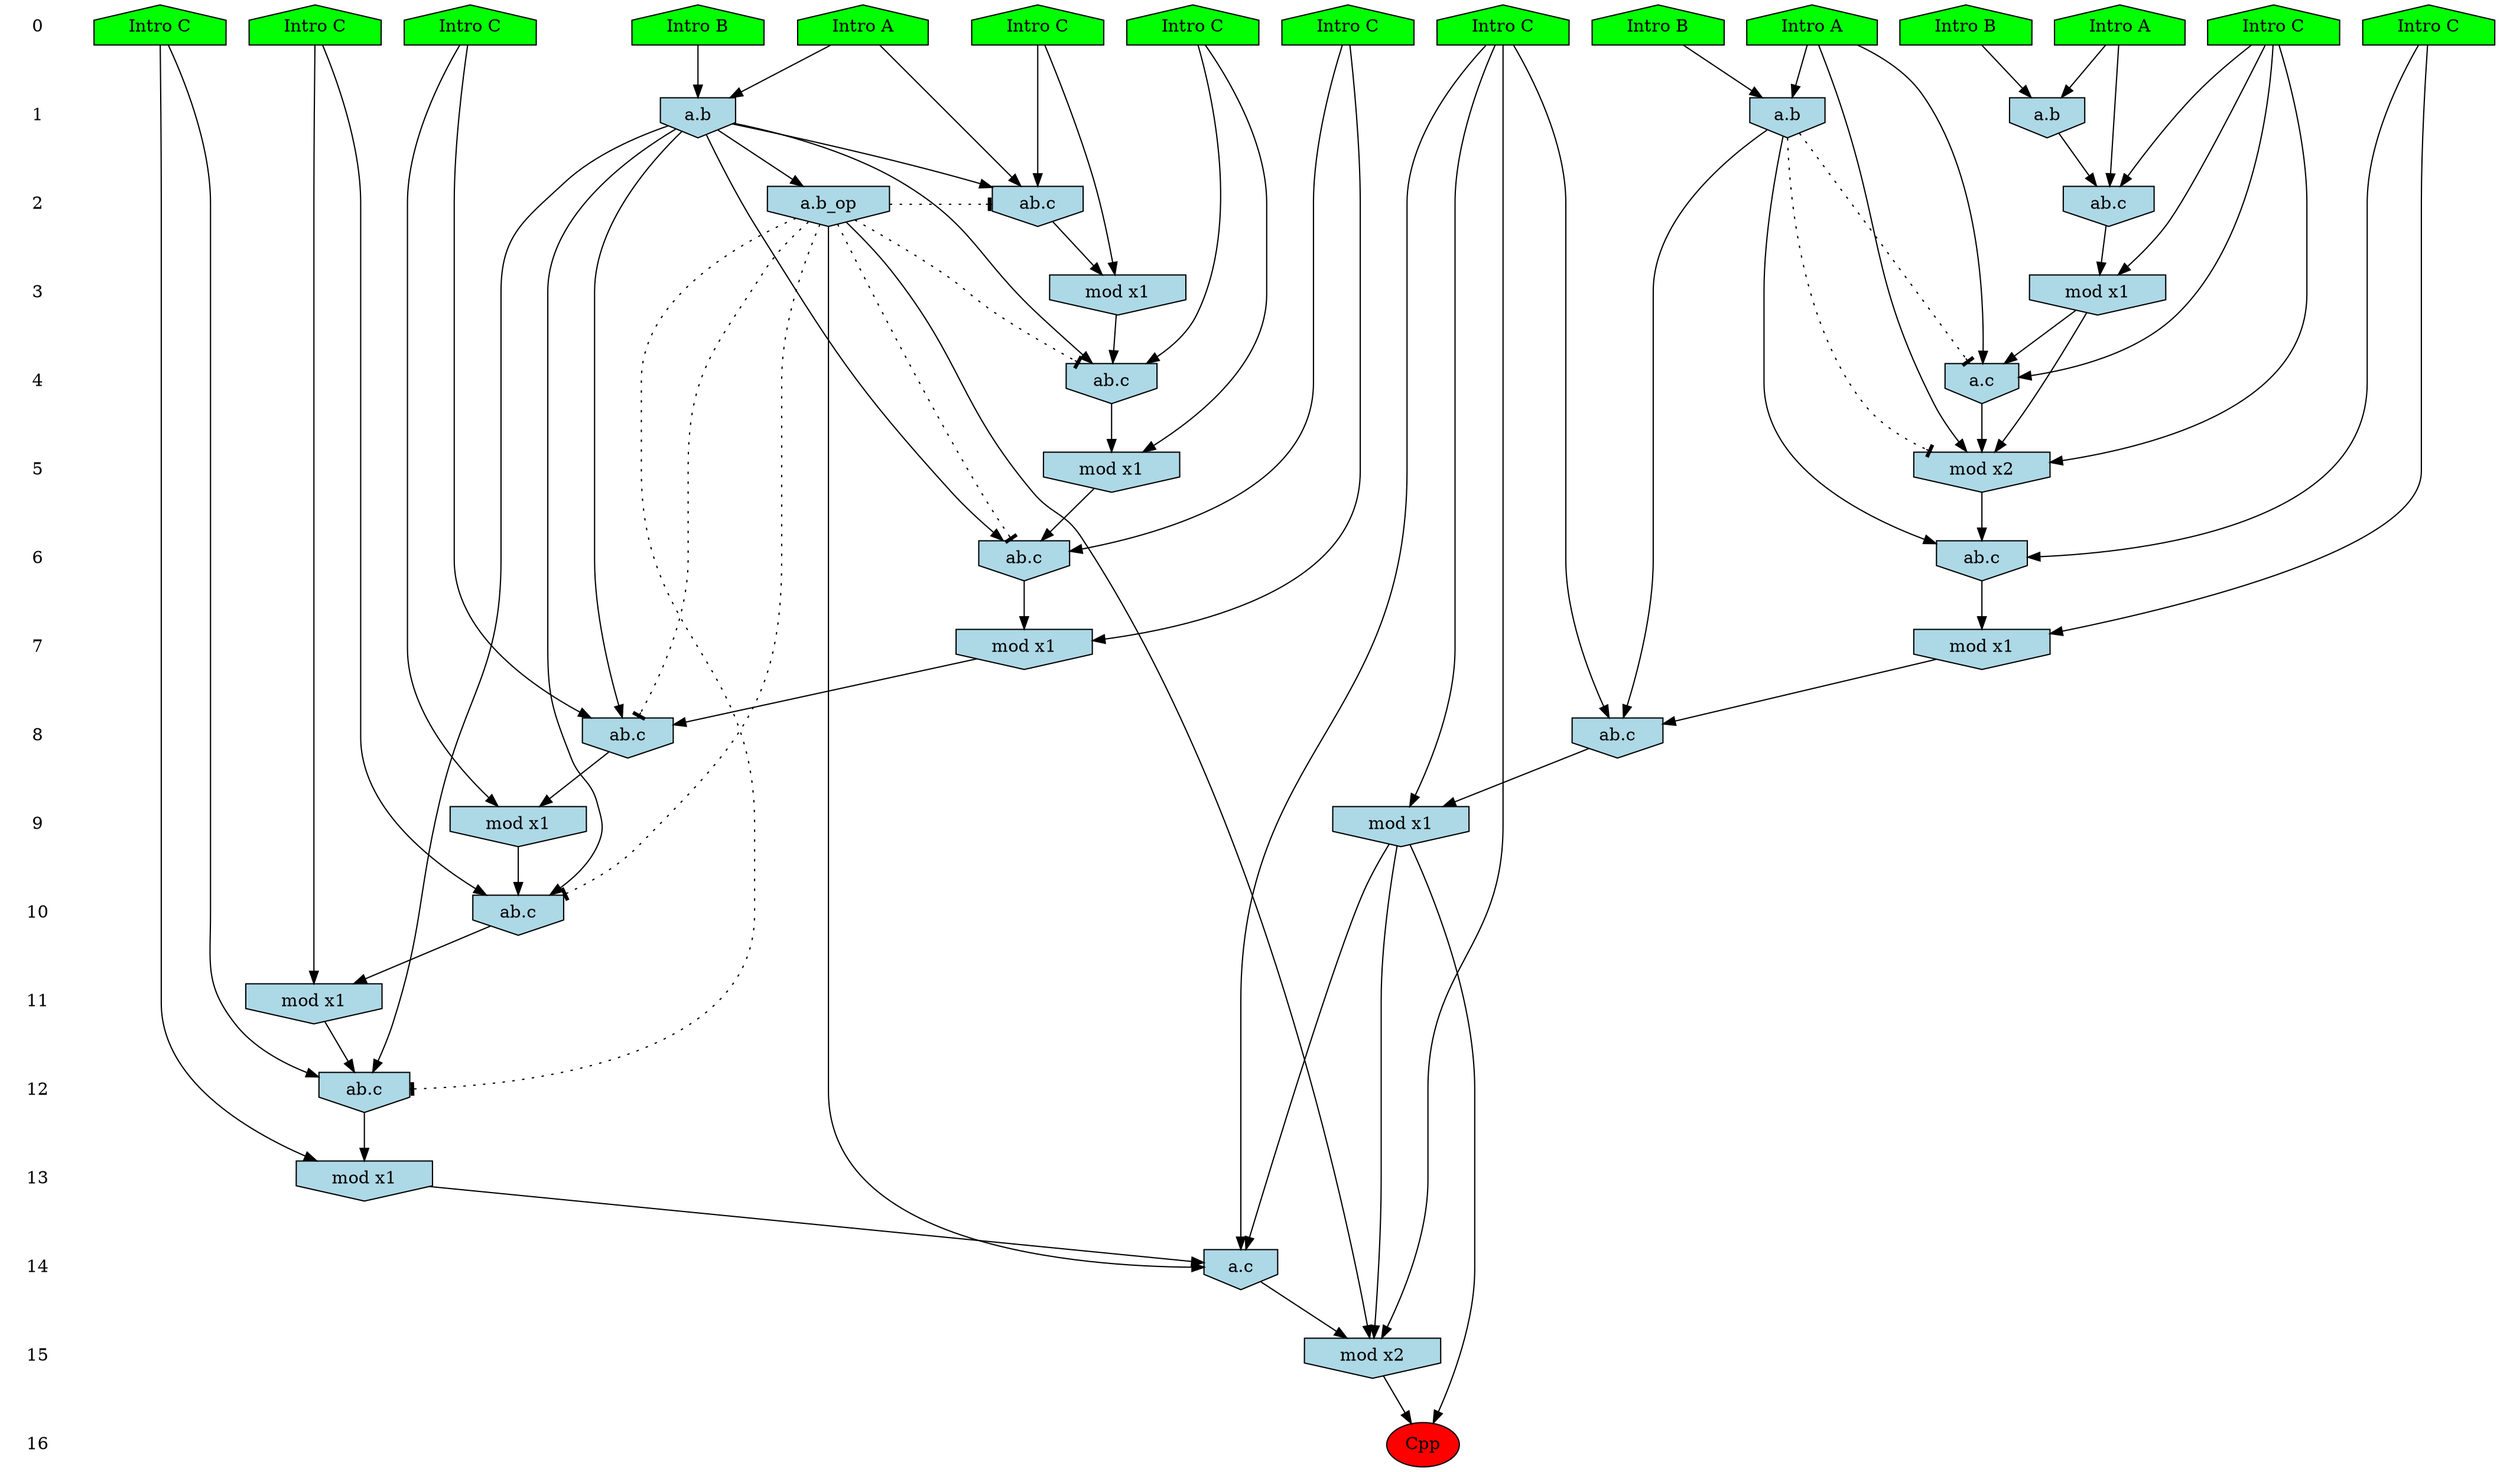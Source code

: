 /* Compression of 1 causal flows obtained in average at 1.622404E+01 t.u */
/* Compressed causal flows were: [2761] */
digraph G{
 ranksep=.5 ; 
{ rank = same ; "0" [shape=plaintext] ; node_1 [label ="Intro B", shape=house, style=filled, fillcolor=green] ;
node_2 [label ="Intro B", shape=house, style=filled, fillcolor=green] ;
node_3 [label ="Intro A", shape=house, style=filled, fillcolor=green] ;
node_4 [label ="Intro B", shape=house, style=filled, fillcolor=green] ;
node_5 [label ="Intro A", shape=house, style=filled, fillcolor=green] ;
node_6 [label ="Intro A", shape=house, style=filled, fillcolor=green] ;
node_7 [label ="Intro C", shape=house, style=filled, fillcolor=green] ;
node_8 [label ="Intro C", shape=house, style=filled, fillcolor=green] ;
node_9 [label ="Intro C", shape=house, style=filled, fillcolor=green] ;
node_10 [label ="Intro C", shape=house, style=filled, fillcolor=green] ;
node_11 [label ="Intro C", shape=house, style=filled, fillcolor=green] ;
node_12 [label ="Intro C", shape=house, style=filled, fillcolor=green] ;
node_13 [label ="Intro C", shape=house, style=filled, fillcolor=green] ;
node_14 [label ="Intro C", shape=house, style=filled, fillcolor=green] ;
node_15 [label ="Intro C", shape=house, style=filled, fillcolor=green] ;
}
{ rank = same ; "1" [shape=plaintext] ; node_16 [label="a.b", shape=invhouse, style=filled, fillcolor = lightblue] ;
node_17 [label="a.b", shape=invhouse, style=filled, fillcolor = lightblue] ;
node_25 [label="a.b", shape=invhouse, style=filled, fillcolor = lightblue] ;
}
{ rank = same ; "2" [shape=plaintext] ; node_18 [label="ab.c", shape=invhouse, style=filled, fillcolor = lightblue] ;
node_19 [label="ab.c", shape=invhouse, style=filled, fillcolor = lightblue] ;
node_38 [label="a.b_op", shape=invhouse, style=filled, fillcolor = lightblue] ;
}
{ rank = same ; "3" [shape=plaintext] ; node_20 [label="mod x1", shape=invhouse, style=filled, fillcolor = lightblue] ;
node_21 [label="mod x1", shape=invhouse, style=filled, fillcolor = lightblue] ;
}
{ rank = same ; "4" [shape=plaintext] ; node_22 [label="ab.c", shape=invhouse, style=filled, fillcolor = lightblue] ;
node_23 [label="a.c", shape=invhouse, style=filled, fillcolor = lightblue] ;
}
{ rank = same ; "5" [shape=plaintext] ; node_24 [label="mod x2", shape=invhouse, style=filled, fillcolor = lightblue] ;
node_26 [label="mod x1", shape=invhouse, style=filled, fillcolor = lightblue] ;
}
{ rank = same ; "6" [shape=plaintext] ; node_27 [label="ab.c", shape=invhouse, style=filled, fillcolor = lightblue] ;
node_28 [label="ab.c", shape=invhouse, style=filled, fillcolor = lightblue] ;
}
{ rank = same ; "7" [shape=plaintext] ; node_29 [label="mod x1", shape=invhouse, style=filled, fillcolor = lightblue] ;
node_32 [label="mod x1", shape=invhouse, style=filled, fillcolor = lightblue] ;
}
{ rank = same ; "8" [shape=plaintext] ; node_30 [label="ab.c", shape=invhouse, style=filled, fillcolor = lightblue] ;
node_33 [label="ab.c", shape=invhouse, style=filled, fillcolor = lightblue] ;
}
{ rank = same ; "9" [shape=plaintext] ; node_31 [label="mod x1", shape=invhouse, style=filled, fillcolor = lightblue] ;
node_34 [label="mod x1", shape=invhouse, style=filled, fillcolor = lightblue] ;
}
{ rank = same ; "10" [shape=plaintext] ; node_35 [label="ab.c", shape=invhouse, style=filled, fillcolor = lightblue] ;
}
{ rank = same ; "11" [shape=plaintext] ; node_36 [label="mod x1", shape=invhouse, style=filled, fillcolor = lightblue] ;
}
{ rank = same ; "12" [shape=plaintext] ; node_37 [label="ab.c", shape=invhouse, style=filled, fillcolor = lightblue] ;
}
{ rank = same ; "13" [shape=plaintext] ; node_39 [label="mod x1", shape=invhouse, style=filled, fillcolor = lightblue] ;
}
{ rank = same ; "14" [shape=plaintext] ; node_40 [label="a.c", shape=invhouse, style=filled, fillcolor = lightblue] ;
}
{ rank = same ; "15" [shape=plaintext] ; node_41 [label="mod x2", shape=invhouse, style=filled, fillcolor = lightblue] ;
}
{ rank = same ; "16" [shape=plaintext] ; node_42 [label ="Cpp", style=filled, fillcolor=red] ;
}
"0" -> "1" [style="invis"]; 
"1" -> "2" [style="invis"]; 
"2" -> "3" [style="invis"]; 
"3" -> "4" [style="invis"]; 
"4" -> "5" [style="invis"]; 
"5" -> "6" [style="invis"]; 
"6" -> "7" [style="invis"]; 
"7" -> "8" [style="invis"]; 
"8" -> "9" [style="invis"]; 
"9" -> "10" [style="invis"]; 
"10" -> "11" [style="invis"]; 
"11" -> "12" [style="invis"]; 
"12" -> "13" [style="invis"]; 
"13" -> "14" [style="invis"]; 
"14" -> "15" [style="invis"]; 
"15" -> "16" [style="invis"]; 
node_2 -> node_16
node_6 -> node_16
node_3 -> node_17
node_4 -> node_17
node_3 -> node_18
node_8 -> node_18
node_17 -> node_18
node_6 -> node_19
node_12 -> node_19
node_16 -> node_19
node_12 -> node_20
node_19 -> node_20
node_8 -> node_21
node_18 -> node_21
node_11 -> node_22
node_17 -> node_22
node_21 -> node_22
node_5 -> node_23
node_12 -> node_23
node_20 -> node_23
node_5 -> node_24
node_12 -> node_24
node_20 -> node_24
node_23 -> node_24
node_1 -> node_25
node_5 -> node_25
node_11 -> node_26
node_22 -> node_26
node_9 -> node_27
node_24 -> node_27
node_25 -> node_27
node_10 -> node_28
node_17 -> node_28
node_26 -> node_28
node_9 -> node_29
node_27 -> node_29
node_14 -> node_30
node_25 -> node_30
node_29 -> node_30
node_14 -> node_31
node_30 -> node_31
node_10 -> node_32
node_28 -> node_32
node_13 -> node_33
node_17 -> node_33
node_32 -> node_33
node_13 -> node_34
node_33 -> node_34
node_7 -> node_35
node_17 -> node_35
node_34 -> node_35
node_7 -> node_36
node_35 -> node_36
node_15 -> node_37
node_17 -> node_37
node_36 -> node_37
node_17 -> node_38
node_15 -> node_39
node_37 -> node_39
node_14 -> node_40
node_31 -> node_40
node_38 -> node_40
node_39 -> node_40
node_14 -> node_41
node_31 -> node_41
node_38 -> node_41
node_40 -> node_41
node_31 -> node_42
node_41 -> node_42
node_25 -> node_24 [style=dotted, arrowhead = tee] 
node_25 -> node_23 [style=dotted, arrowhead = tee] 
node_38 -> node_37 [style=dotted, arrowhead = tee] 
node_38 -> node_35 [style=dotted, arrowhead = tee] 
node_38 -> node_33 [style=dotted, arrowhead = tee] 
node_38 -> node_28 [style=dotted, arrowhead = tee] 
node_38 -> node_22 [style=dotted, arrowhead = tee] 
node_38 -> node_18 [style=dotted, arrowhead = tee] 
}
/*
 Dot generation time: 0.000189
*/